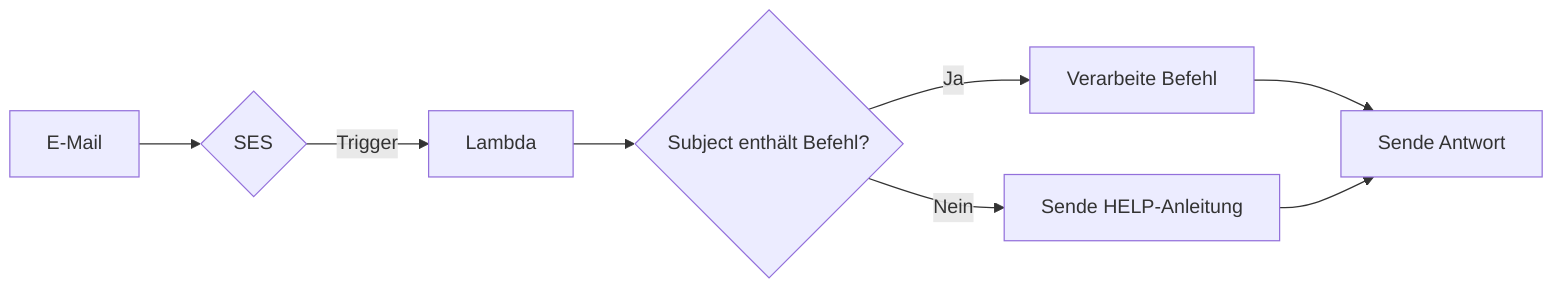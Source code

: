 graph LR
    A[E-Mail] --> B{SES}
    B -->|Trigger| C[Lambda]
    C --> D{Subject enthält Befehl?}
    D -->|Ja| E[Verarbeite Befehl]
    D -->|Nein| F[Sende HELP-Anleitung]
    E --> G[Sende Antwort]
    F --> G